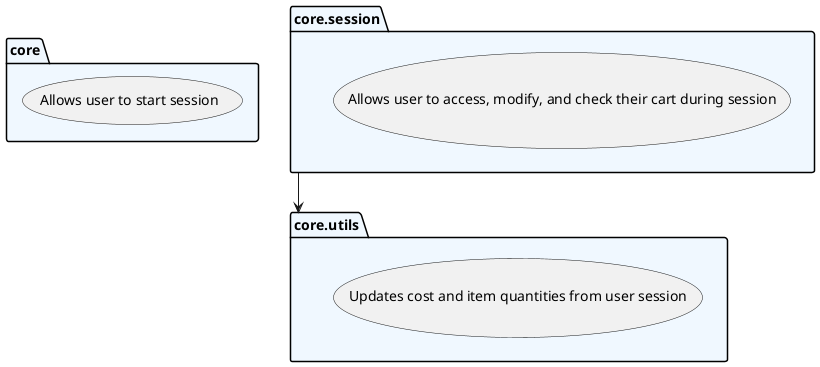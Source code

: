 @startuml packages
set namespaceSeparator none
package "core" as core #aliceblue {
    usecase "Allows user to start session" as session
}
package "core.session" as core.session #aliceblue {
    usecase "Allows user to access, modify, and check their cart during session" as change_cart
}
package "core.utils" as core.utils #aliceblue {
    usecase "Updates cost and item quantities from user session" as update_total
}
core.session --> core.utils
@enduml
